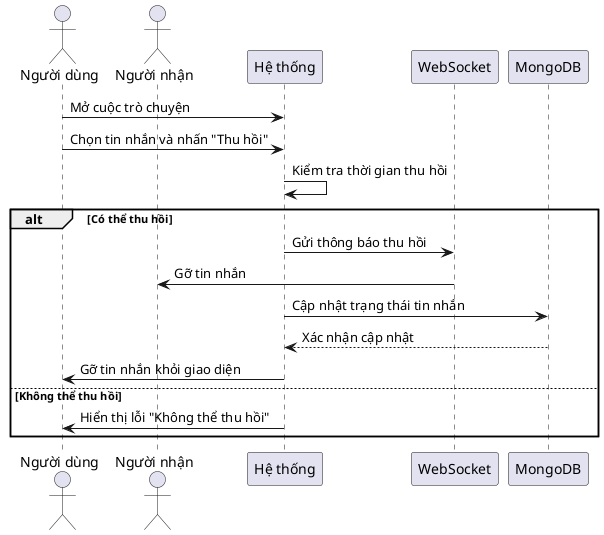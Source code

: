 @startuml
actor "Người dùng" as User
actor "Người nhận" as Receiver
participant "Hệ thống" as System
participant "WebSocket" as WS
participant "MongoDB" as DB

User -> System: Mở cuộc trò chuyện
User -> System: Chọn tin nhắn và nhấn "Thu hồi"
System -> System: Kiểm tra thời gian thu hồi

alt Có thể thu hồi
    System -> WS: Gửi thông báo thu hồi
    WS -> Receiver: Gỡ tin nhắn
    System -> DB: Cập nhật trạng thái tin nhắn
    DB --> System: Xác nhận cập nhật
    System -> User: Gỡ tin nhắn khỏi giao diện
else Không thể thu hồi
    System -> User: Hiển thị lỗi "Không thể thu hồi"
end alt

@enduml
